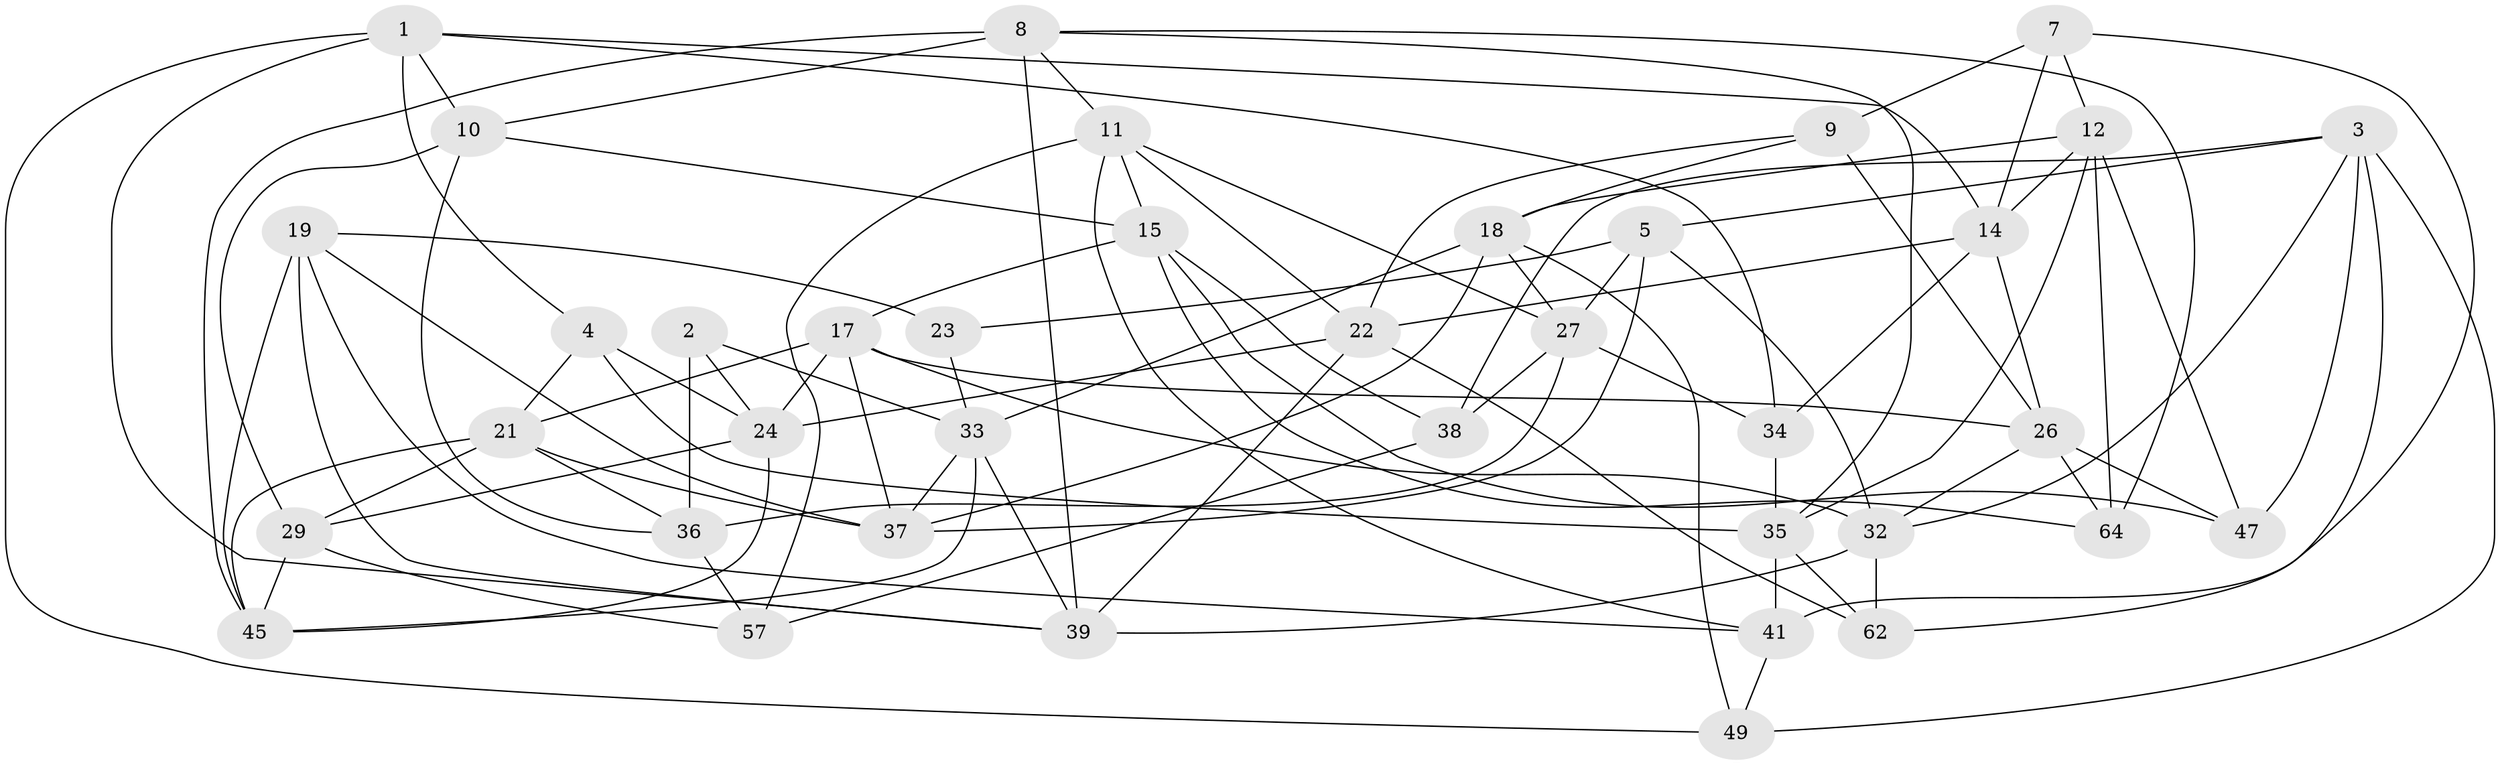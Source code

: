 // original degree distribution, {4: 1.0}
// Generated by graph-tools (version 1.1) at 2025/42/03/06/25 10:42:22]
// undirected, 38 vertices, 98 edges
graph export_dot {
graph [start="1"]
  node [color=gray90,style=filled];
  1 [super="+40"];
  2;
  3 [super="+6"];
  4;
  5 [super="+25"];
  7;
  8 [super="+51"];
  9;
  10 [super="+28"];
  11 [super="+20"];
  12 [super="+13"];
  14 [super="+16"];
  15 [super="+61"];
  17 [super="+55"];
  18 [super="+60"];
  19 [super="+31"];
  21 [super="+48"];
  22 [super="+30"];
  23;
  24 [super="+59"];
  26 [super="+42"];
  27 [super="+58"];
  29 [super="+52"];
  32 [super="+50"];
  33 [super="+53"];
  34;
  35 [super="+46"];
  36 [super="+56"];
  37 [super="+44"];
  38;
  39 [super="+63"];
  41 [super="+43"];
  45 [super="+54"];
  47;
  49;
  57;
  62;
  64;
  1 -- 39;
  1 -- 34;
  1 -- 14;
  1 -- 4;
  1 -- 49;
  1 -- 10;
  2 -- 36 [weight=2];
  2 -- 24;
  2 -- 33;
  3 -- 49;
  3 -- 47;
  3 -- 5;
  3 -- 32;
  3 -- 62;
  3 -- 38;
  4 -- 35;
  4 -- 21;
  4 -- 24;
  5 -- 23 [weight=2];
  5 -- 32;
  5 -- 27;
  5 -- 37;
  7 -- 9;
  7 -- 41;
  7 -- 14;
  7 -- 12;
  8 -- 64;
  8 -- 10;
  8 -- 45;
  8 -- 11;
  8 -- 35;
  8 -- 39;
  9 -- 18;
  9 -- 22;
  9 -- 26;
  10 -- 29 [weight=2];
  10 -- 15;
  10 -- 36;
  11 -- 27;
  11 -- 57;
  11 -- 41;
  11 -- 22;
  11 -- 15;
  12 -- 64;
  12 -- 18;
  12 -- 14;
  12 -- 35;
  12 -- 47;
  14 -- 22;
  14 -- 34;
  14 -- 26;
  15 -- 47;
  15 -- 64;
  15 -- 38;
  15 -- 17;
  17 -- 32;
  17 -- 21;
  17 -- 24;
  17 -- 26;
  17 -- 37;
  18 -- 33;
  18 -- 49;
  18 -- 27;
  18 -- 37;
  19 -- 23;
  19 -- 39;
  19 -- 37;
  19 -- 41 [weight=2];
  19 -- 45;
  21 -- 36;
  21 -- 29;
  21 -- 45;
  21 -- 37;
  22 -- 24;
  22 -- 62;
  22 -- 39;
  23 -- 33;
  24 -- 45;
  24 -- 29;
  26 -- 64;
  26 -- 32;
  26 -- 47;
  27 -- 34;
  27 -- 36;
  27 -- 38;
  29 -- 57;
  29 -- 45;
  32 -- 62;
  32 -- 39;
  33 -- 37;
  33 -- 45;
  33 -- 39;
  34 -- 35;
  35 -- 62;
  35 -- 41;
  36 -- 57;
  38 -- 57;
  41 -- 49;
}

